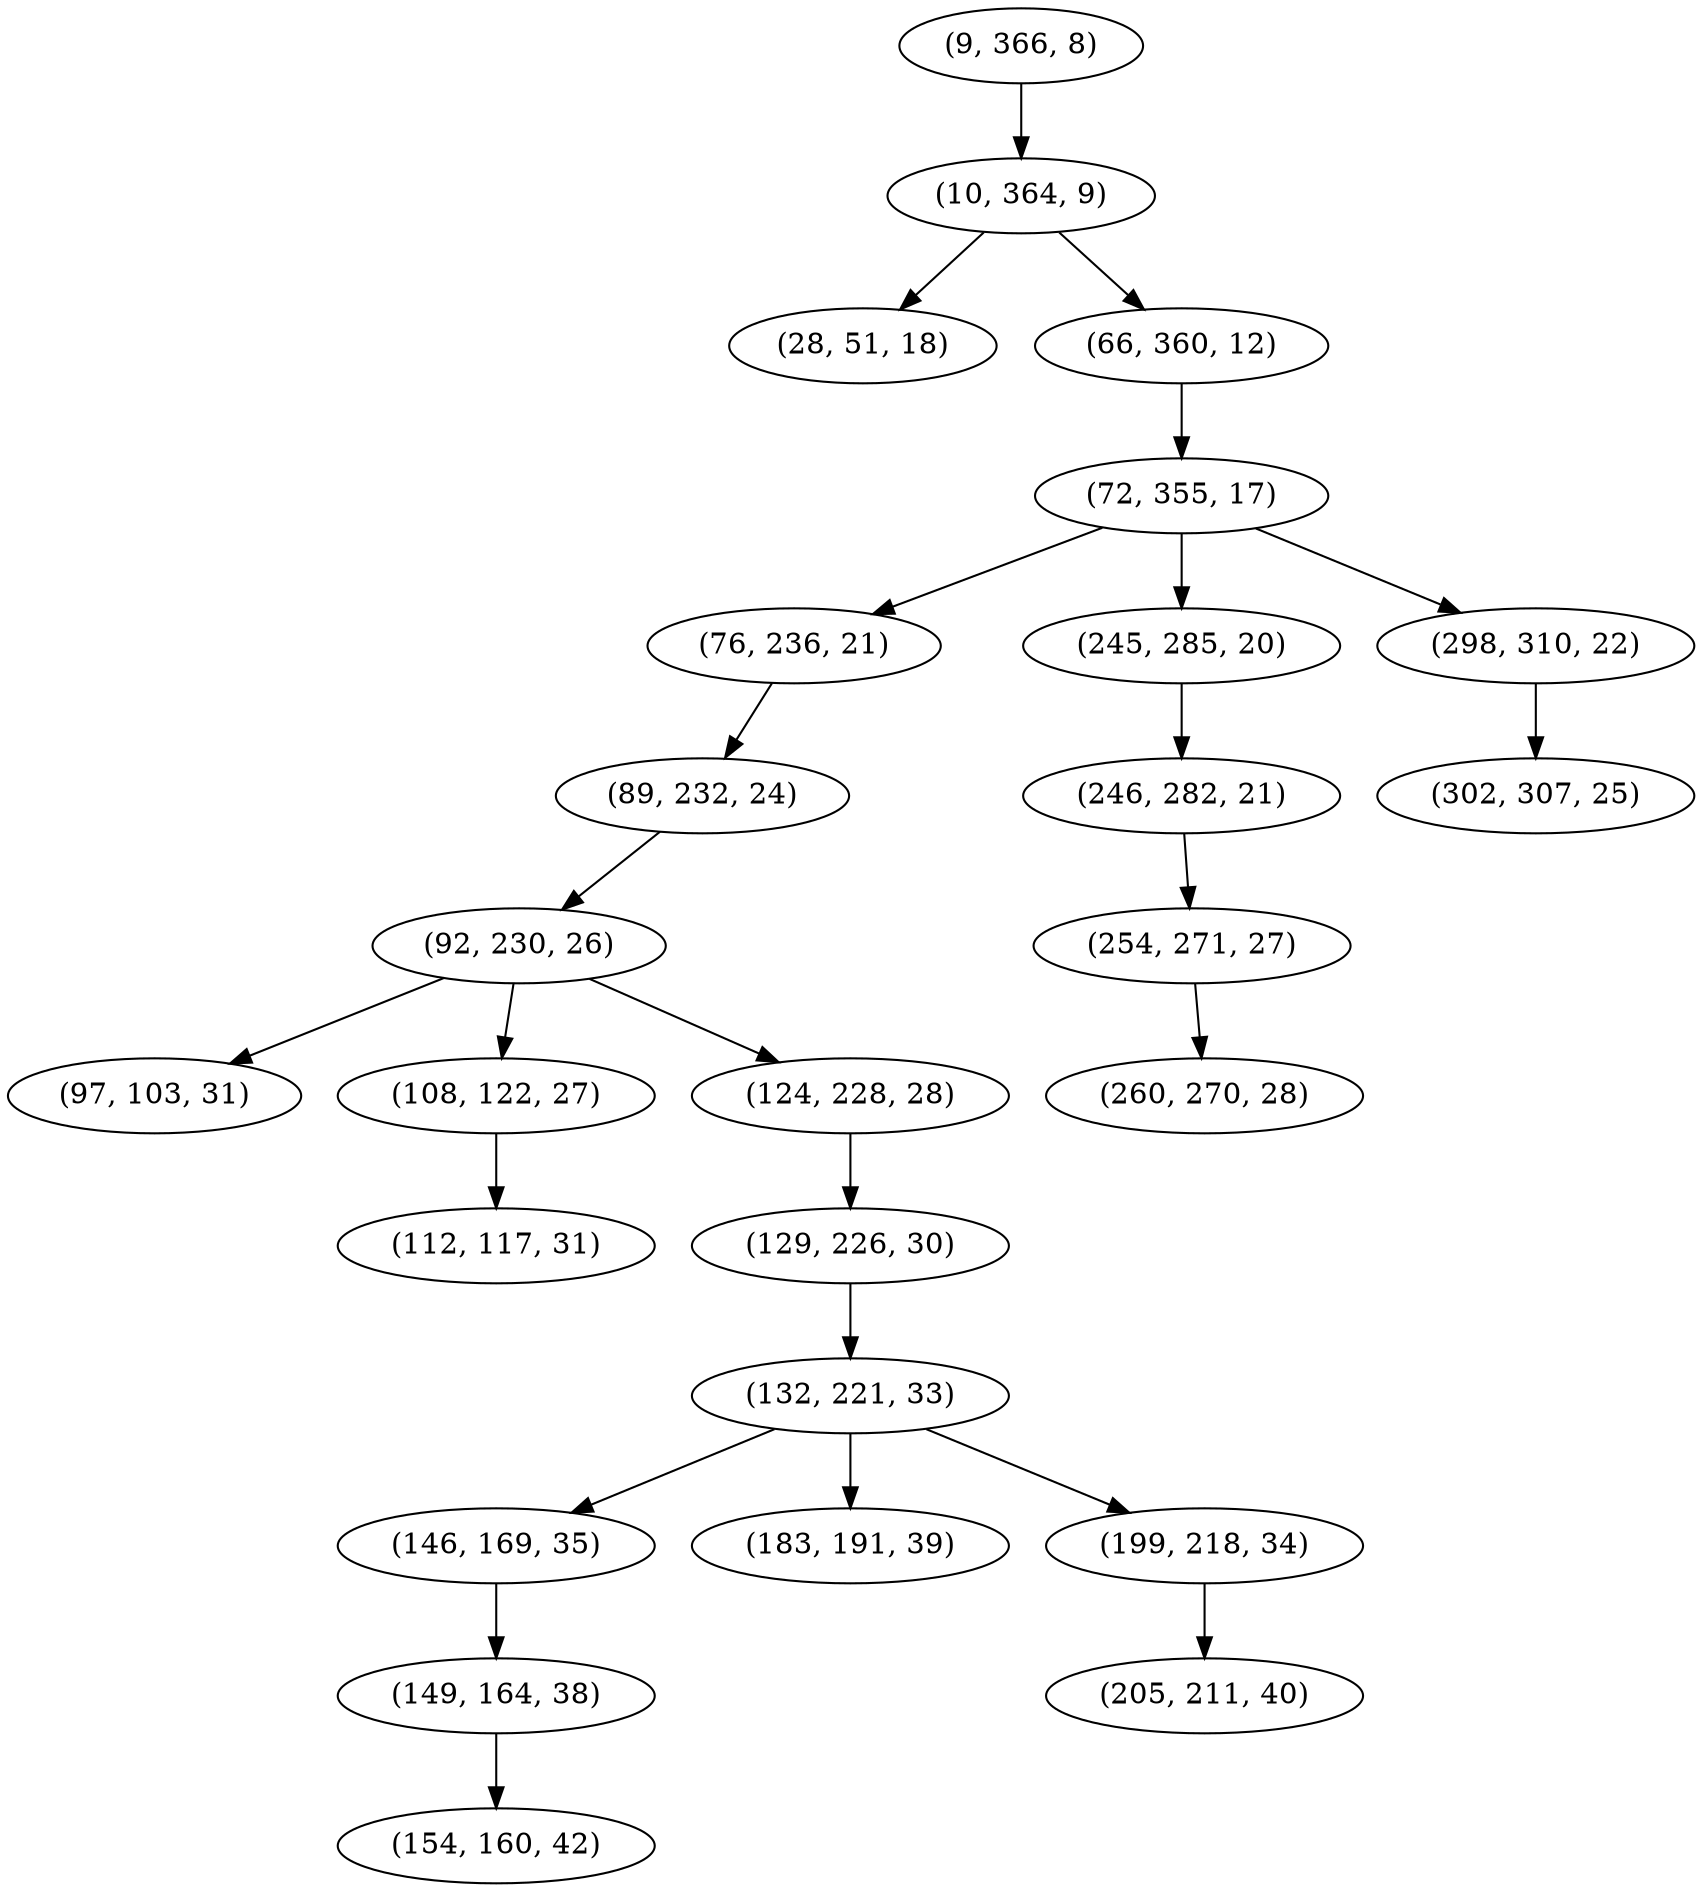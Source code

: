 digraph tree {
    "(9, 366, 8)";
    "(10, 364, 9)";
    "(28, 51, 18)";
    "(66, 360, 12)";
    "(72, 355, 17)";
    "(76, 236, 21)";
    "(89, 232, 24)";
    "(92, 230, 26)";
    "(97, 103, 31)";
    "(108, 122, 27)";
    "(112, 117, 31)";
    "(124, 228, 28)";
    "(129, 226, 30)";
    "(132, 221, 33)";
    "(146, 169, 35)";
    "(149, 164, 38)";
    "(154, 160, 42)";
    "(183, 191, 39)";
    "(199, 218, 34)";
    "(205, 211, 40)";
    "(245, 285, 20)";
    "(246, 282, 21)";
    "(254, 271, 27)";
    "(260, 270, 28)";
    "(298, 310, 22)";
    "(302, 307, 25)";
    "(9, 366, 8)" -> "(10, 364, 9)";
    "(10, 364, 9)" -> "(28, 51, 18)";
    "(10, 364, 9)" -> "(66, 360, 12)";
    "(66, 360, 12)" -> "(72, 355, 17)";
    "(72, 355, 17)" -> "(76, 236, 21)";
    "(72, 355, 17)" -> "(245, 285, 20)";
    "(72, 355, 17)" -> "(298, 310, 22)";
    "(76, 236, 21)" -> "(89, 232, 24)";
    "(89, 232, 24)" -> "(92, 230, 26)";
    "(92, 230, 26)" -> "(97, 103, 31)";
    "(92, 230, 26)" -> "(108, 122, 27)";
    "(92, 230, 26)" -> "(124, 228, 28)";
    "(108, 122, 27)" -> "(112, 117, 31)";
    "(124, 228, 28)" -> "(129, 226, 30)";
    "(129, 226, 30)" -> "(132, 221, 33)";
    "(132, 221, 33)" -> "(146, 169, 35)";
    "(132, 221, 33)" -> "(183, 191, 39)";
    "(132, 221, 33)" -> "(199, 218, 34)";
    "(146, 169, 35)" -> "(149, 164, 38)";
    "(149, 164, 38)" -> "(154, 160, 42)";
    "(199, 218, 34)" -> "(205, 211, 40)";
    "(245, 285, 20)" -> "(246, 282, 21)";
    "(246, 282, 21)" -> "(254, 271, 27)";
    "(254, 271, 27)" -> "(260, 270, 28)";
    "(298, 310, 22)" -> "(302, 307, 25)";
}
